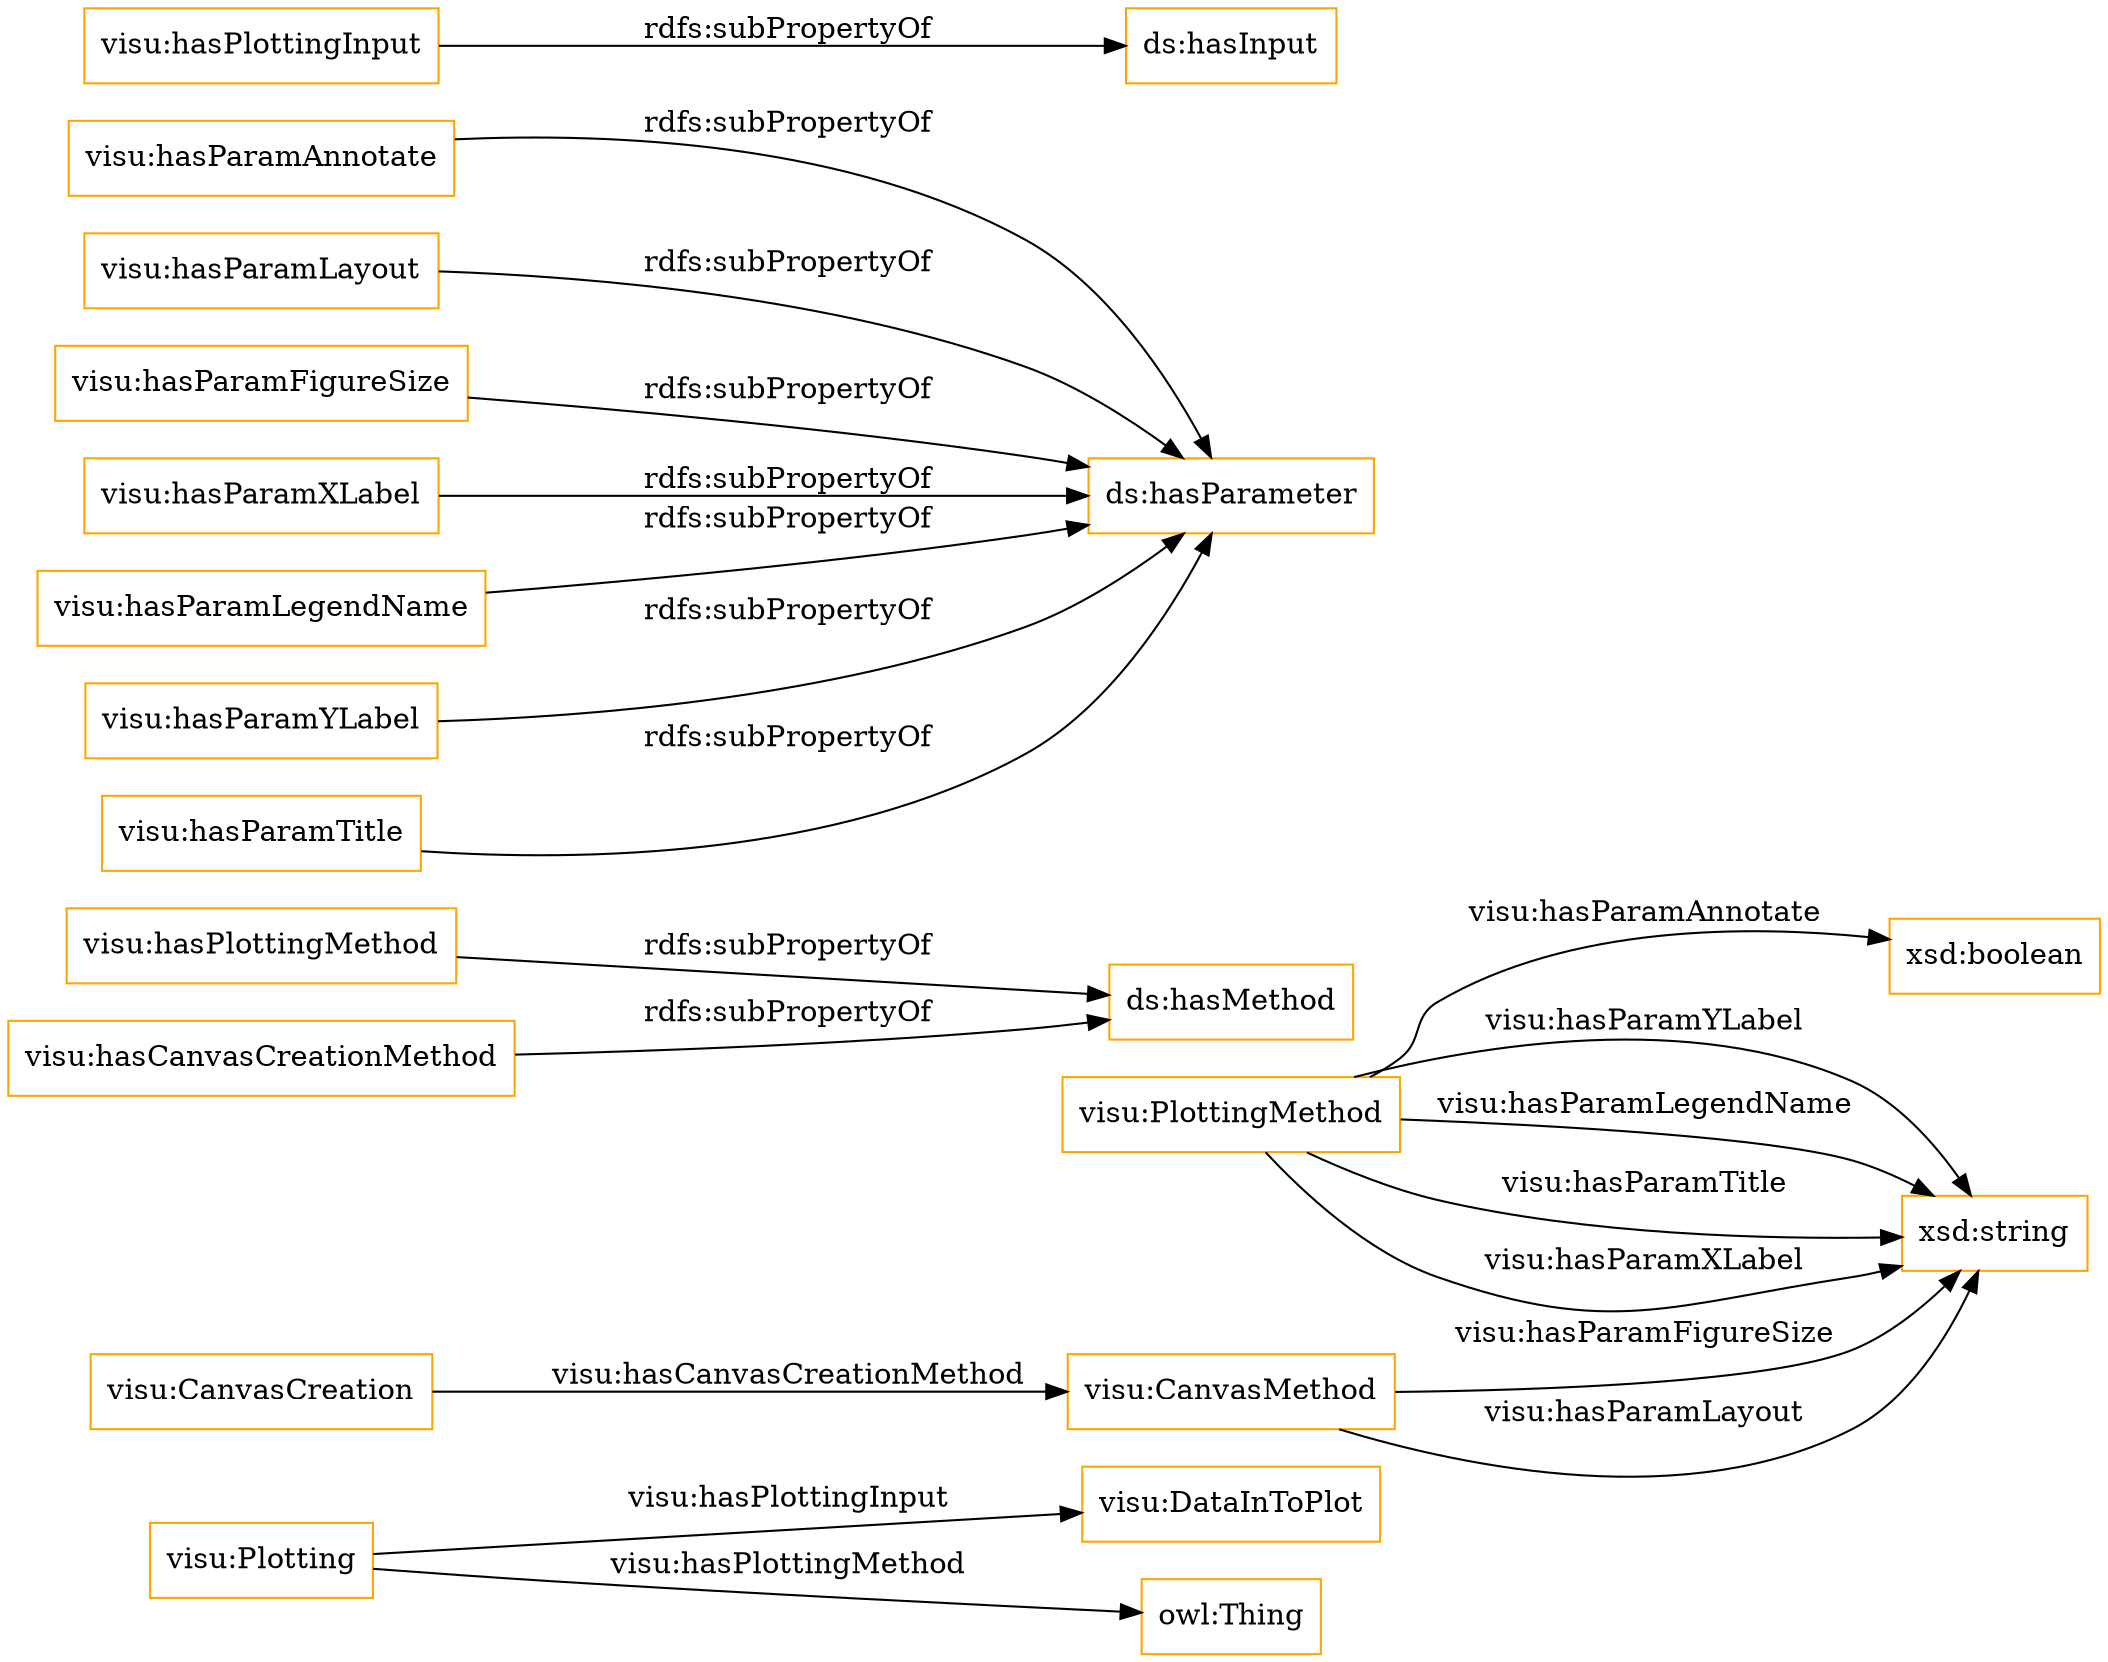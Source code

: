 digraph ar2dtool_diagram { 
rankdir=LR;
size="1501"
node [shape = rectangle, color="orange"]; "visu:DataInToPlot" "visu:PlottingMethod" "visu:CanvasCreation" "visu:CanvasMethod" "visu:Plotting" ; /*classes style*/
	"visu:hasPlottingMethod" -> "ds:hasMethod" [ label = "rdfs:subPropertyOf" ];
	"visu:hasCanvasCreationMethod" -> "ds:hasMethod" [ label = "rdfs:subPropertyOf" ];
	"visu:hasParamAnnotate" -> "ds:hasParameter" [ label = "rdfs:subPropertyOf" ];
	"visu:hasParamLayout" -> "ds:hasParameter" [ label = "rdfs:subPropertyOf" ];
	"visu:hasPlottingInput" -> "ds:hasInput" [ label = "rdfs:subPropertyOf" ];
	"visu:hasParamFigureSize" -> "ds:hasParameter" [ label = "rdfs:subPropertyOf" ];
	"visu:hasParamXLabel" -> "ds:hasParameter" [ label = "rdfs:subPropertyOf" ];
	"visu:hasParamLegendName" -> "ds:hasParameter" [ label = "rdfs:subPropertyOf" ];
	"visu:hasParamYLabel" -> "ds:hasParameter" [ label = "rdfs:subPropertyOf" ];
	"visu:hasParamTitle" -> "ds:hasParameter" [ label = "rdfs:subPropertyOf" ];
	"visu:CanvasMethod" -> "xsd:string" [ label = "visu:hasParamLayout" ];
	"visu:PlottingMethod" -> "xsd:string" [ label = "visu:hasParamLegendName" ];
	"visu:PlottingMethod" -> "xsd:string" [ label = "visu:hasParamTitle" ];
	"visu:CanvasMethod" -> "xsd:string" [ label = "visu:hasParamFigureSize" ];
	"visu:PlottingMethod" -> "xsd:string" [ label = "visu:hasParamXLabel" ];
	"visu:CanvasCreation" -> "visu:CanvasMethod" [ label = "visu:hasCanvasCreationMethod" ];
	"visu:PlottingMethod" -> "xsd:boolean" [ label = "visu:hasParamAnnotate" ];
	"visu:Plotting" -> "visu:DataInToPlot" [ label = "visu:hasPlottingInput" ];
	"visu:PlottingMethod" -> "xsd:string" [ label = "visu:hasParamYLabel" ];
	"visu:Plotting" -> "owl:Thing" [ label = "visu:hasPlottingMethod" ];

}
